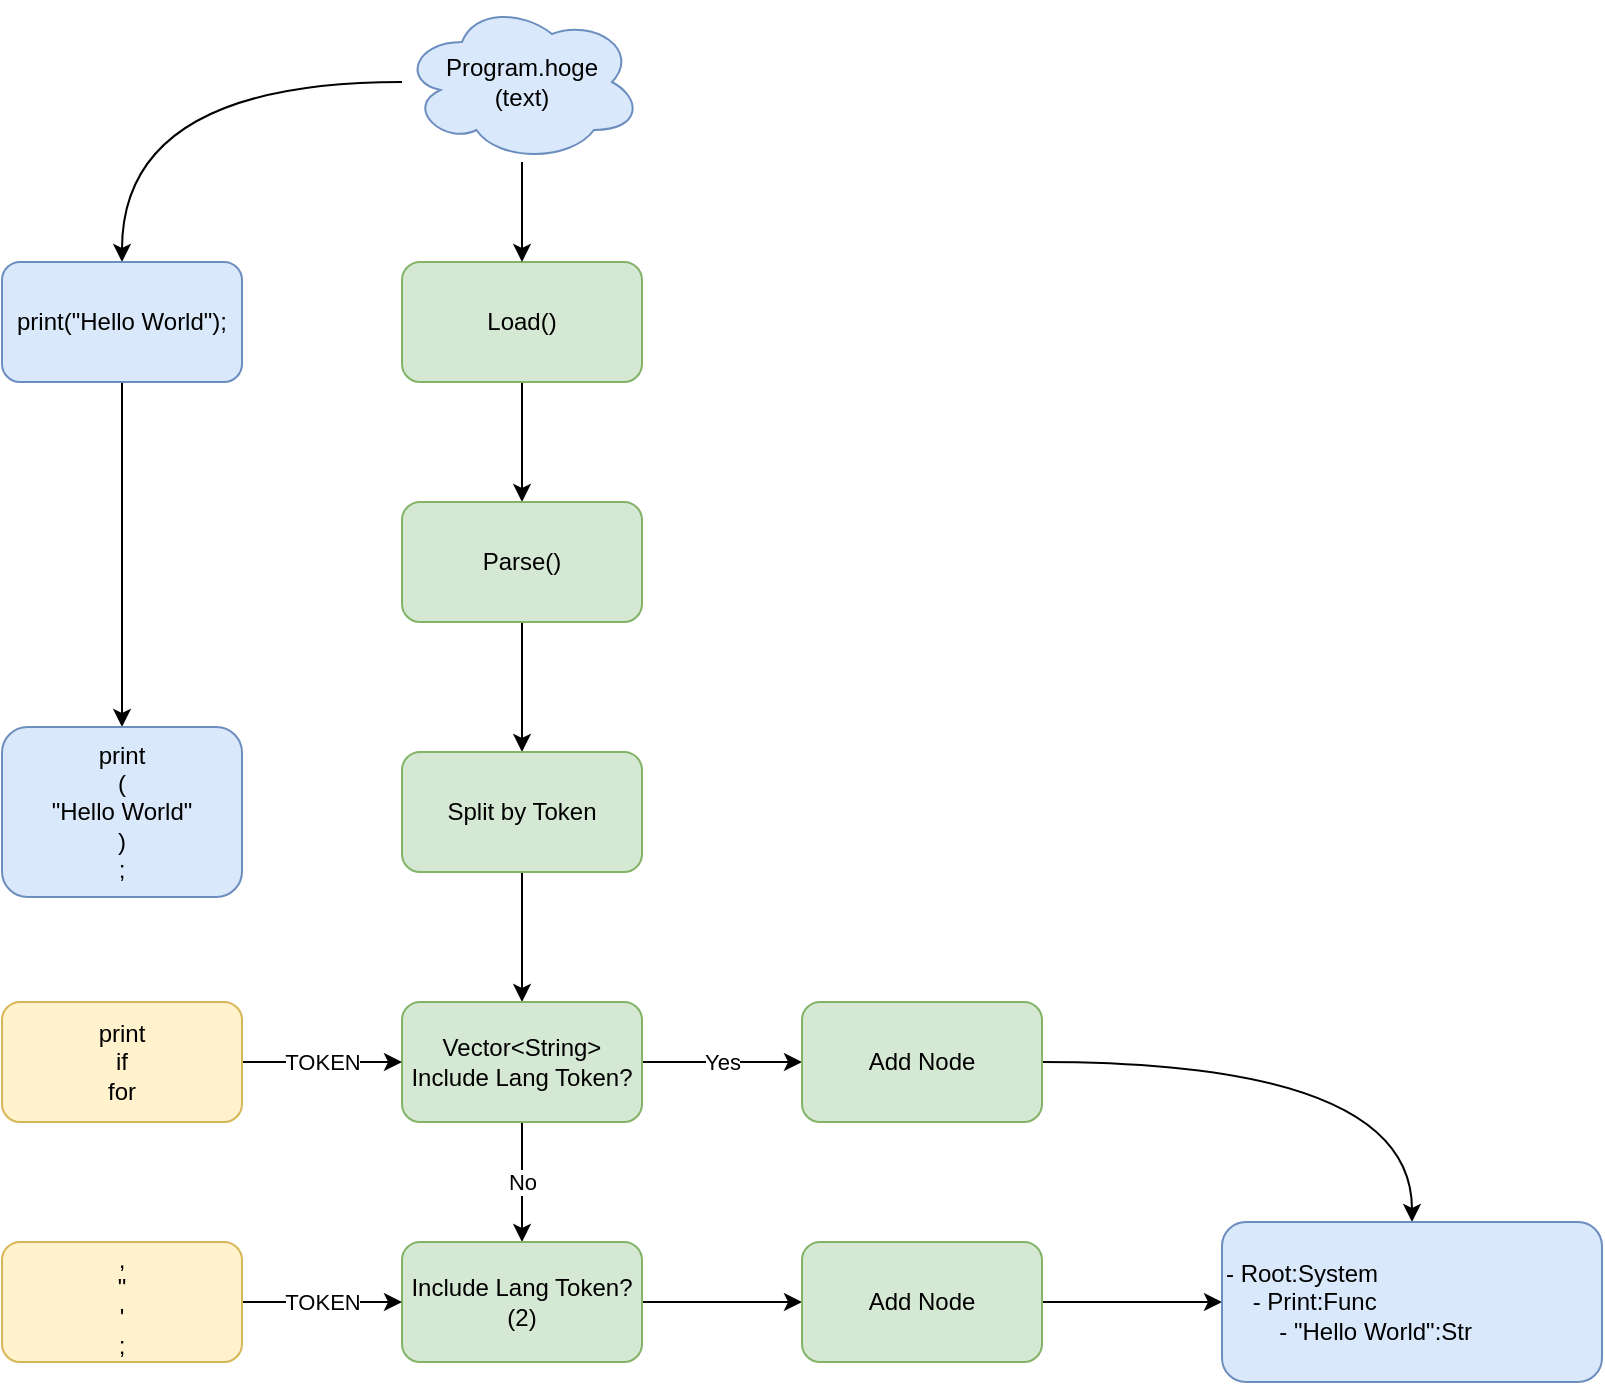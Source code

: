 <mxfile version="19.0.3" type="device"><diagram id="Hpb4b6z8OztFd2RWyIcx" name="ページ1"><mxGraphModel dx="652" dy="1021" grid="1" gridSize="10" guides="1" tooltips="1" connect="1" arrows="1" fold="1" page="1" pageScale="1" pageWidth="827" pageHeight="1169" math="0" shadow="0"><root><mxCell id="0"/><mxCell id="1" parent="0"/><mxCell id="AvY8tqgIjdM4xotRn1dm-5" style="edgeStyle=orthogonalEdgeStyle;rounded=1;orthogonalLoop=1;jettySize=auto;html=1;entryX=0.5;entryY=0;entryDx=0;entryDy=0;curved=1;" edge="1" parent="1" source="AvY8tqgIjdM4xotRn1dm-1" target="AvY8tqgIjdM4xotRn1dm-4"><mxGeometry relative="1" as="geometry"/></mxCell><mxCell id="AvY8tqgIjdM4xotRn1dm-1" value="Load()" style="rounded=1;whiteSpace=wrap;html=1;fillColor=#d5e8d4;strokeColor=#82b366;" vertex="1" parent="1"><mxGeometry x="250" y="280" width="120" height="60" as="geometry"/></mxCell><mxCell id="AvY8tqgIjdM4xotRn1dm-3" style="edgeStyle=orthogonalEdgeStyle;rounded=1;orthogonalLoop=1;jettySize=auto;html=1;entryX=0.5;entryY=0;entryDx=0;entryDy=0;curved=1;" edge="1" parent="1" source="AvY8tqgIjdM4xotRn1dm-2" target="AvY8tqgIjdM4xotRn1dm-1"><mxGeometry relative="1" as="geometry"/></mxCell><mxCell id="AvY8tqgIjdM4xotRn1dm-26" style="edgeStyle=orthogonalEdgeStyle;rounded=1;orthogonalLoop=1;jettySize=auto;html=1;curved=1;" edge="1" parent="1" source="AvY8tqgIjdM4xotRn1dm-2" target="AvY8tqgIjdM4xotRn1dm-22"><mxGeometry relative="1" as="geometry"/></mxCell><mxCell id="AvY8tqgIjdM4xotRn1dm-2" value="Program.hoge&lt;br&gt;(text)" style="ellipse;shape=cloud;whiteSpace=wrap;html=1;fillColor=#dae8fc;strokeColor=#6c8ebf;rounded=1;" vertex="1" parent="1"><mxGeometry x="250" y="150" width="120" height="80" as="geometry"/></mxCell><mxCell id="AvY8tqgIjdM4xotRn1dm-8" style="edgeStyle=orthogonalEdgeStyle;rounded=1;orthogonalLoop=1;jettySize=auto;html=1;entryX=0.5;entryY=0;entryDx=0;entryDy=0;curved=1;" edge="1" parent="1" source="AvY8tqgIjdM4xotRn1dm-4" target="AvY8tqgIjdM4xotRn1dm-7"><mxGeometry relative="1" as="geometry"/></mxCell><mxCell id="AvY8tqgIjdM4xotRn1dm-4" value="Parse()" style="rounded=1;whiteSpace=wrap;html=1;fillColor=#d5e8d4;strokeColor=#82b366;" vertex="1" parent="1"><mxGeometry x="250" y="400" width="120" height="60" as="geometry"/></mxCell><mxCell id="AvY8tqgIjdM4xotRn1dm-10" style="edgeStyle=orthogonalEdgeStyle;rounded=1;orthogonalLoop=1;jettySize=auto;html=1;entryX=0.5;entryY=0;entryDx=0;entryDy=0;curved=1;" edge="1" parent="1" source="AvY8tqgIjdM4xotRn1dm-7" target="AvY8tqgIjdM4xotRn1dm-9"><mxGeometry relative="1" as="geometry"/></mxCell><mxCell id="AvY8tqgIjdM4xotRn1dm-7" value="Split by Token" style="rounded=1;whiteSpace=wrap;html=1;fillColor=#d5e8d4;strokeColor=#82b366;" vertex="1" parent="1"><mxGeometry x="250" y="525" width="120" height="60" as="geometry"/></mxCell><mxCell id="AvY8tqgIjdM4xotRn1dm-12" value="Yes" style="edgeStyle=orthogonalEdgeStyle;rounded=1;orthogonalLoop=1;jettySize=auto;html=1;entryX=0;entryY=0.5;entryDx=0;entryDy=0;curved=1;" edge="1" parent="1" source="AvY8tqgIjdM4xotRn1dm-9" target="AvY8tqgIjdM4xotRn1dm-11"><mxGeometry relative="1" as="geometry"/></mxCell><mxCell id="AvY8tqgIjdM4xotRn1dm-14" value="No" style="edgeStyle=orthogonalEdgeStyle;rounded=1;orthogonalLoop=1;jettySize=auto;html=1;entryX=0.5;entryY=0;entryDx=0;entryDy=0;curved=1;" edge="1" parent="1" source="AvY8tqgIjdM4xotRn1dm-9" target="AvY8tqgIjdM4xotRn1dm-13"><mxGeometry relative="1" as="geometry"/></mxCell><mxCell id="AvY8tqgIjdM4xotRn1dm-9" value="Vector&amp;lt;String&amp;gt;&lt;br&gt;Include Lang Token?" style="rounded=1;whiteSpace=wrap;html=1;fillColor=#d5e8d4;strokeColor=#82b366;" vertex="1" parent="1"><mxGeometry x="250" y="650" width="120" height="60" as="geometry"/></mxCell><mxCell id="AvY8tqgIjdM4xotRn1dm-34" style="edgeStyle=orthogonalEdgeStyle;rounded=1;orthogonalLoop=1;jettySize=auto;html=1;entryX=0.5;entryY=0;entryDx=0;entryDy=0;curved=1;" edge="1" parent="1" source="AvY8tqgIjdM4xotRn1dm-11" target="AvY8tqgIjdM4xotRn1dm-29"><mxGeometry relative="1" as="geometry"/></mxCell><mxCell id="AvY8tqgIjdM4xotRn1dm-11" value="Add Node" style="rounded=1;whiteSpace=wrap;html=1;fillColor=#d5e8d4;strokeColor=#82b366;" vertex="1" parent="1"><mxGeometry x="450" y="650" width="120" height="60" as="geometry"/></mxCell><mxCell id="AvY8tqgIjdM4xotRn1dm-16" style="edgeStyle=orthogonalEdgeStyle;rounded=1;orthogonalLoop=1;jettySize=auto;html=1;curved=1;" edge="1" parent="1" source="AvY8tqgIjdM4xotRn1dm-13" target="AvY8tqgIjdM4xotRn1dm-15"><mxGeometry relative="1" as="geometry"/></mxCell><mxCell id="AvY8tqgIjdM4xotRn1dm-13" value="Include Lang Token?&lt;br&gt;(2)" style="rounded=1;whiteSpace=wrap;html=1;fillColor=#d5e8d4;strokeColor=#82b366;" vertex="1" parent="1"><mxGeometry x="250" y="770" width="120" height="60" as="geometry"/></mxCell><mxCell id="AvY8tqgIjdM4xotRn1dm-32" style="edgeStyle=orthogonalEdgeStyle;rounded=1;orthogonalLoop=1;jettySize=auto;html=1;curved=1;" edge="1" parent="1" source="AvY8tqgIjdM4xotRn1dm-15" target="AvY8tqgIjdM4xotRn1dm-29"><mxGeometry relative="1" as="geometry"/></mxCell><mxCell id="AvY8tqgIjdM4xotRn1dm-15" value="Add Node" style="rounded=1;whiteSpace=wrap;html=1;fillColor=#d5e8d4;strokeColor=#82b366;" vertex="1" parent="1"><mxGeometry x="450" y="770" width="120" height="60" as="geometry"/></mxCell><mxCell id="AvY8tqgIjdM4xotRn1dm-19" value="TOKEN" style="edgeStyle=orthogonalEdgeStyle;rounded=1;orthogonalLoop=1;jettySize=auto;html=1;entryX=0;entryY=0.5;entryDx=0;entryDy=0;curved=1;" edge="1" parent="1" source="AvY8tqgIjdM4xotRn1dm-18" target="AvY8tqgIjdM4xotRn1dm-9"><mxGeometry relative="1" as="geometry"/></mxCell><mxCell id="AvY8tqgIjdM4xotRn1dm-18" value="print&lt;br&gt;if&lt;br&gt;for" style="rounded=1;whiteSpace=wrap;html=1;fillColor=#fff2cc;strokeColor=#d6b656;" vertex="1" parent="1"><mxGeometry x="50" y="650" width="120" height="60" as="geometry"/></mxCell><mxCell id="AvY8tqgIjdM4xotRn1dm-21" value="TOKEN" style="edgeStyle=orthogonalEdgeStyle;rounded=1;orthogonalLoop=1;jettySize=auto;html=1;curved=1;" edge="1" parent="1" source="AvY8tqgIjdM4xotRn1dm-20" target="AvY8tqgIjdM4xotRn1dm-13"><mxGeometry relative="1" as="geometry"/></mxCell><mxCell id="AvY8tqgIjdM4xotRn1dm-20" value=",&lt;br&gt;&quot;&lt;br&gt;'&lt;br&gt;;" style="rounded=1;whiteSpace=wrap;html=1;fillColor=#fff2cc;strokeColor=#d6b656;" vertex="1" parent="1"><mxGeometry x="50" y="770" width="120" height="60" as="geometry"/></mxCell><mxCell id="AvY8tqgIjdM4xotRn1dm-27" style="edgeStyle=orthogonalEdgeStyle;rounded=1;orthogonalLoop=1;jettySize=auto;html=1;entryX=0.5;entryY=0;entryDx=0;entryDy=0;curved=1;" edge="1" parent="1" source="AvY8tqgIjdM4xotRn1dm-22" target="AvY8tqgIjdM4xotRn1dm-24"><mxGeometry relative="1" as="geometry"/></mxCell><mxCell id="AvY8tqgIjdM4xotRn1dm-22" value="print(&quot;Hello World&quot;);" style="rounded=1;whiteSpace=wrap;html=1;fillColor=#dae8fc;strokeColor=#6c8ebf;" vertex="1" parent="1"><mxGeometry x="50" y="280" width="120" height="60" as="geometry"/></mxCell><mxCell id="AvY8tqgIjdM4xotRn1dm-24" value="print&lt;br&gt;(&lt;br&gt;&quot;Hello World&quot;&lt;br&gt;)&lt;br&gt;;" style="rounded=1;whiteSpace=wrap;html=1;fillColor=#dae8fc;strokeColor=#6c8ebf;" vertex="1" parent="1"><mxGeometry x="50" y="512.5" width="120" height="85" as="geometry"/></mxCell><mxCell id="AvY8tqgIjdM4xotRn1dm-29" value="- Root:System&lt;br&gt;&amp;nbsp; &amp;nbsp; - Print:Func&lt;br&gt;&lt;div style=&quot;&quot;&gt;&lt;span style=&quot;background-color: initial;&quot;&gt;&amp;nbsp; &amp;nbsp; &amp;nbsp; &amp;nbsp; - &quot;Hello World&quot;:Str&lt;/span&gt;&lt;/div&gt;" style="rounded=1;whiteSpace=wrap;html=1;align=left;fillColor=#dae8fc;strokeColor=#6c8ebf;" vertex="1" parent="1"><mxGeometry x="660" y="760" width="190" height="80" as="geometry"/></mxCell></root></mxGraphModel></diagram></mxfile>